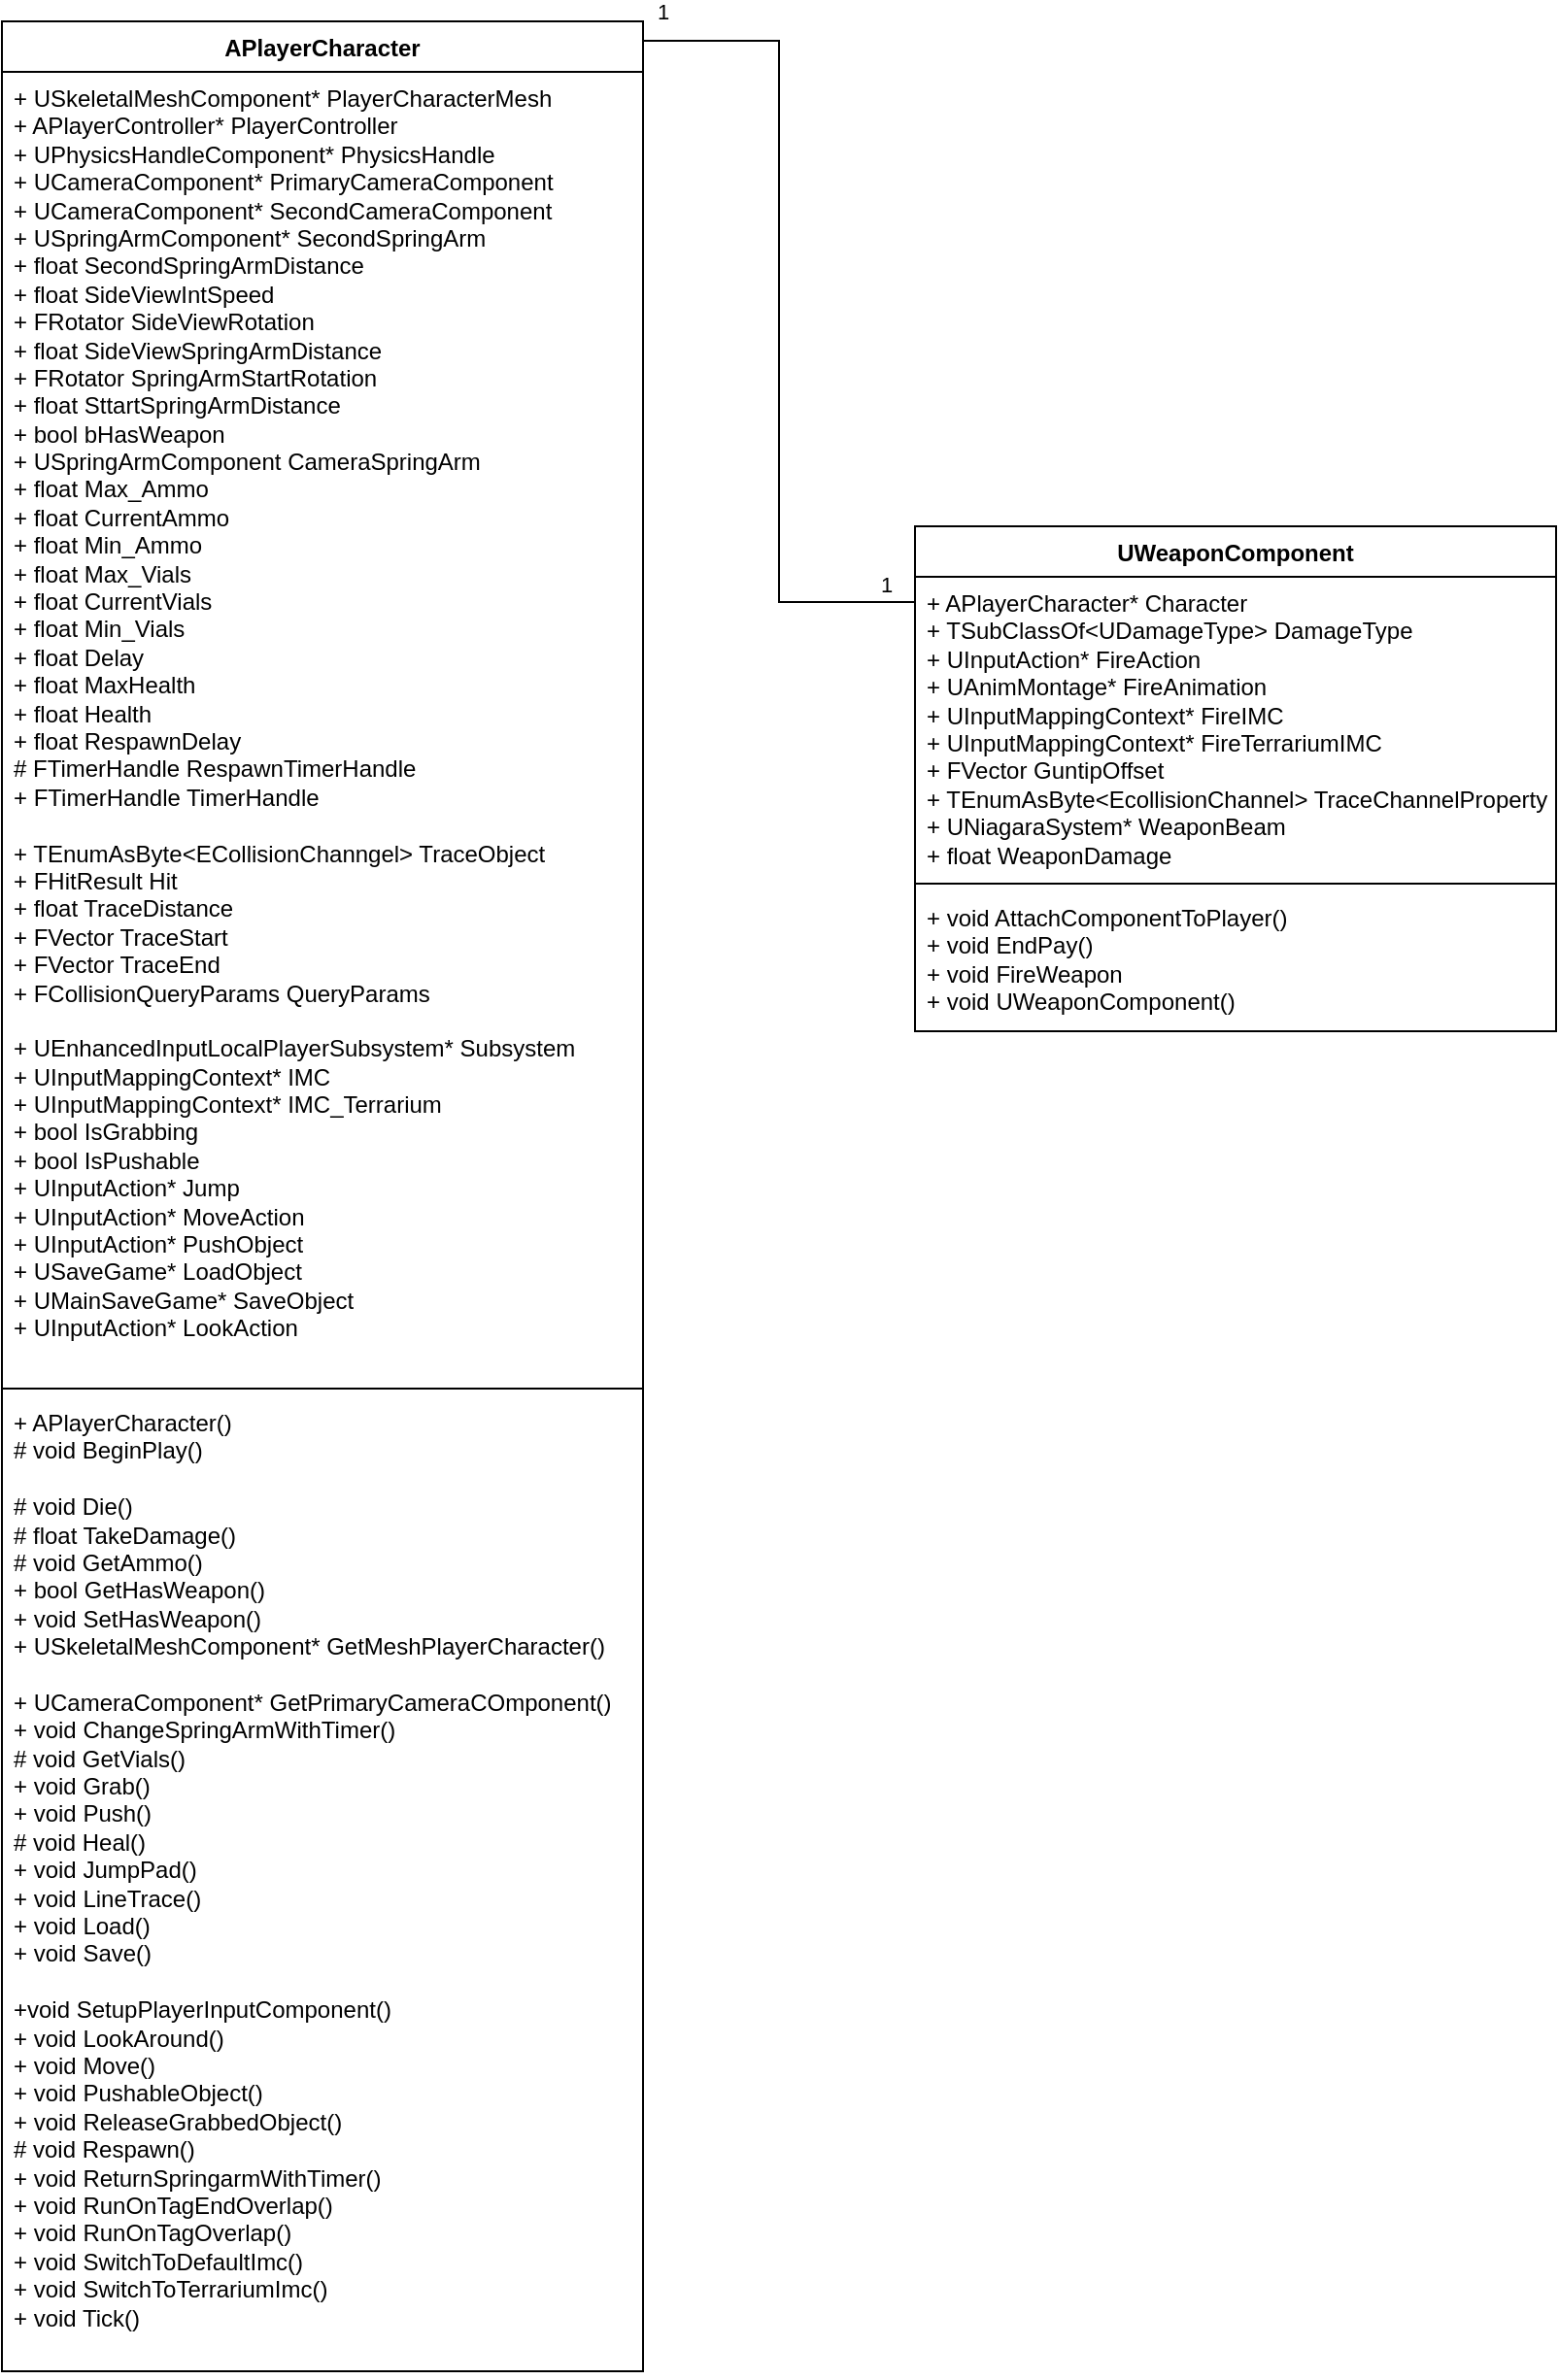 <mxfile version="24.2.8" type="github">
  <diagram name="Page-1" id="zdgaAKbWMqd8TMpTbGGf">
    <mxGraphModel dx="478" dy="798" grid="1" gridSize="10" guides="1" tooltips="1" connect="1" arrows="1" fold="1" page="1" pageScale="1" pageWidth="1200" pageHeight="3000" math="0" shadow="0">
      <root>
        <mxCell id="0" />
        <mxCell id="1" parent="0" />
        <mxCell id="l-8PWlTFrOlijLcWu4DZ-1" value="APlayerCharacter" style="swimlane;fontStyle=1;align=center;verticalAlign=top;childLayout=stackLayout;horizontal=1;startSize=26;horizontalStack=0;resizeParent=1;resizeParentMax=0;resizeLast=0;collapsible=1;marginBottom=0;whiteSpace=wrap;html=1;" vertex="1" parent="1">
          <mxGeometry x="150" y="110" width="330" height="1210" as="geometry" />
        </mxCell>
        <mxCell id="l-8PWlTFrOlijLcWu4DZ-2" value="&lt;div&gt;&lt;span style=&quot;background-color: initial;&quot;&gt;+ USkeletalMeshComponent* PlayerCharacterMesh&lt;/span&gt;&lt;/div&gt;&lt;div&gt;&lt;span style=&quot;background-color: initial;&quot;&gt;+ APlayerController* PlayerController&lt;/span&gt;&lt;/div&gt;&lt;div&gt;+ UPhysicsHandleComponent* PhysicsHandle&lt;/div&gt;&lt;div&gt;+ UCameraComponent* PrimaryCameraComponent&lt;/div&gt;&lt;div&gt;+ UCameraComponent* SecondCameraComponent&lt;/div&gt;&lt;div&gt;+ USpringArmComponent* SecondSpringArm&lt;/div&gt;&lt;div&gt;+ float SecondSpringArmDistance&lt;/div&gt;&lt;div&gt;+ float SideViewIntSpeed&amp;nbsp;&lt;/div&gt;&lt;div&gt;+ FRotator SideViewRotation&lt;/div&gt;&lt;div&gt;+ float SideViewSpringArmDistance&lt;/div&gt;&lt;div&gt;+ FRotator SpringArmStartRotation&lt;/div&gt;&lt;div&gt;+ float SttartSpringArmDistance&lt;/div&gt;&lt;span style=&quot;background-color: initial;&quot;&gt;+ bool bHasWeapon&lt;/span&gt;&lt;div&gt;+ USpringArmComponent CameraSpringArm&lt;/div&gt;&lt;div&gt;+ float Max_Ammo&lt;/div&gt;&lt;div&gt;+ float CurrentAmmo&lt;/div&gt;&lt;div&gt;+ float Min_Ammo&lt;/div&gt;&lt;div&gt;&lt;div&gt;+ float Max_Vials&lt;/div&gt;&lt;div&gt;+ float CurrentVials&lt;/div&gt;&lt;/div&gt;&lt;div&gt;+ float Min_Vials&lt;/div&gt;&lt;div&gt;+ float Delay&lt;/div&gt;&lt;div&gt;+ float MaxHealth&lt;/div&gt;&lt;div&gt;+ float Health&lt;/div&gt;&lt;div&gt;+ float RespawnDelay&lt;/div&gt;&lt;div&gt;# FTimerHandle RespawnTimerHandle&lt;/div&gt;&lt;div&gt;+ FTimerHandle TimerHandle&lt;/div&gt;&lt;div&gt;&lt;br&gt;&lt;/div&gt;&lt;div&gt;+ TEnumAsByte&amp;lt;ECollisionChanngel&amp;gt; TraceObject&lt;/div&gt;&lt;div&gt;+ FHitResult Hit&lt;/div&gt;&lt;div&gt;+ float TraceDistance&lt;/div&gt;&lt;div&gt;+ FVector TraceStart&lt;/div&gt;&lt;div&gt;+ FVector TraceEnd&lt;/div&gt;&lt;div&gt;+ FCollisionQueryParams QueryParams&lt;/div&gt;&lt;div&gt;&lt;br&gt;&lt;/div&gt;&lt;div&gt;+ UEnhancedInputLocalPlayerSubsystem* Subsystem&lt;/div&gt;&lt;div&gt;+ UInputMappingContext* IMC&lt;/div&gt;&lt;div&gt;+ UInputMappingContext* IMC_Terrarium&lt;/div&gt;&lt;div&gt;+ bool IsGrabbing&lt;/div&gt;&lt;div&gt;+ bool IsPushable&lt;/div&gt;&lt;div&gt;+ UInputAction* Jump&lt;/div&gt;&lt;div&gt;+ UInputAction* MoveAction&lt;/div&gt;&lt;div&gt;+ UInputAction* PushObject&lt;/div&gt;&lt;div&gt;+ USaveGame* LoadObject&lt;/div&gt;&lt;div&gt;+ UMainSaveGame* SaveObject&lt;/div&gt;&lt;div&gt;+ UInputAction* LookAction&lt;/div&gt;&lt;div&gt;&lt;br&gt;&lt;/div&gt;" style="text;strokeColor=none;fillColor=none;align=left;verticalAlign=top;spacingLeft=4;spacingRight=4;overflow=hidden;rotatable=0;points=[[0,0.5],[1,0.5]];portConstraint=eastwest;whiteSpace=wrap;html=1;" vertex="1" parent="l-8PWlTFrOlijLcWu4DZ-1">
          <mxGeometry y="26" width="330" height="674" as="geometry" />
        </mxCell>
        <mxCell id="l-8PWlTFrOlijLcWu4DZ-3" value="" style="line;strokeWidth=1;fillColor=none;align=left;verticalAlign=middle;spacingTop=-1;spacingLeft=3;spacingRight=3;rotatable=0;labelPosition=right;points=[];portConstraint=eastwest;strokeColor=inherit;" vertex="1" parent="l-8PWlTFrOlijLcWu4DZ-1">
          <mxGeometry y="700" width="330" height="8" as="geometry" />
        </mxCell>
        <mxCell id="l-8PWlTFrOlijLcWu4DZ-4" value="&lt;div&gt;+ APlayerCharacter()&lt;/div&gt;&lt;div&gt;# void BeginPlay()&lt;/div&gt;&lt;div&gt;&lt;br&gt;&lt;/div&gt;&lt;div&gt;# void Die()&lt;/div&gt;&lt;div&gt;# float TakeDamage()&lt;/div&gt;&lt;div&gt;# void GetAmmo()&lt;/div&gt;&lt;div&gt;+ bool GetHasWeapon()&lt;/div&gt;&lt;div&gt;+ void SetHasWeapon()&lt;/div&gt;&lt;div&gt;+ USkeletalMeshComponent* GetMeshPlayerCharacter()&lt;/div&gt;&lt;div&gt;&lt;br&gt;&lt;/div&gt;&lt;div&gt;+ UCameraComponent* GetPrimaryCameraCOmponent()&lt;/div&gt;&lt;div&gt;+ void ChangeSpringArmWithTimer()&lt;br&gt;&lt;/div&gt;&lt;div&gt;# void GetVials()&lt;/div&gt;&lt;div&gt;+ void Grab()&lt;/div&gt;&lt;div&gt;+ void Push()&lt;/div&gt;&lt;div&gt;# void Heal()&lt;/div&gt;&lt;div&gt;+ void JumpPad()&lt;/div&gt;&lt;div&gt;+ void LineTrace()&lt;/div&gt;&lt;div&gt;+ void Load()&lt;/div&gt;&lt;div&gt;+ void Save()&lt;/div&gt;&lt;div&gt;&lt;br&gt;&lt;/div&gt;&lt;div&gt;+void SetupPlayerInputComponent()&lt;/div&gt;&lt;div&gt;+ void LookAround()&lt;/div&gt;&lt;div&gt;+ void Move()&lt;/div&gt;&lt;div&gt;+ void PushableObject()&lt;/div&gt;&lt;div&gt;+ void ReleaseGrabbedObject()&lt;/div&gt;&lt;div&gt;# void Respawn()&lt;/div&gt;&lt;div&gt;+ void ReturnSpringarmWithTimer()&lt;/div&gt;&lt;div&gt;+ void RunOnTagEndOverlap()&lt;/div&gt;&lt;div&gt;+ void RunOnTagOverlap()&lt;/div&gt;&lt;div&gt;+ void SwitchToDefaultImc()&lt;/div&gt;&lt;div&gt;+ void SwitchToTerrariumImc()&lt;/div&gt;&lt;div&gt;+ void Tick()&lt;/div&gt;" style="text;strokeColor=none;fillColor=none;align=left;verticalAlign=top;spacingLeft=4;spacingRight=4;overflow=hidden;rotatable=0;points=[[0,0.5],[1,0.5]];portConstraint=eastwest;whiteSpace=wrap;html=1;" vertex="1" parent="l-8PWlTFrOlijLcWu4DZ-1">
          <mxGeometry y="708" width="330" height="502" as="geometry" />
        </mxCell>
        <mxCell id="l-8PWlTFrOlijLcWu4DZ-6" value="UWeaponComponent" style="swimlane;fontStyle=1;align=center;verticalAlign=top;childLayout=stackLayout;horizontal=1;startSize=26;horizontalStack=0;resizeParent=1;resizeParentMax=0;resizeLast=0;collapsible=1;marginBottom=0;whiteSpace=wrap;html=1;" vertex="1" parent="1">
          <mxGeometry x="620" y="370" width="330" height="260" as="geometry" />
        </mxCell>
        <mxCell id="l-8PWlTFrOlijLcWu4DZ-7" value="+ APlayerCharacter* Character&lt;div&gt;+ TSubClassOf&amp;lt;UDamageType&amp;gt; DamageType&lt;/div&gt;&lt;div&gt;+ UInputAction* FireAction&lt;br&gt;&lt;div&gt;+ UAnimMontage* FireAnimation&lt;/div&gt;&lt;/div&gt;&lt;div&gt;+ UInputMappingContext* FireIMC&lt;/div&gt;&lt;div&gt;+ UInputMappingContext* FireTerrariumIMC&lt;/div&gt;&lt;div&gt;+ FVector GuntipOffset&lt;/div&gt;&lt;div&gt;+ TEnumAsByte&amp;lt;EcollisionChannel&amp;gt; TraceChannelProperty&lt;/div&gt;&lt;div&gt;+ UNiagaraSystem* WeaponBeam&lt;/div&gt;&lt;div&gt;+ float WeaponDamage&lt;/div&gt;" style="text;strokeColor=none;fillColor=none;align=left;verticalAlign=top;spacingLeft=4;spacingRight=4;overflow=hidden;rotatable=0;points=[[0,0.5],[1,0.5]];portConstraint=eastwest;whiteSpace=wrap;html=1;" vertex="1" parent="l-8PWlTFrOlijLcWu4DZ-6">
          <mxGeometry y="26" width="330" height="154" as="geometry" />
        </mxCell>
        <mxCell id="l-8PWlTFrOlijLcWu4DZ-8" value="" style="line;strokeWidth=1;fillColor=none;align=left;verticalAlign=middle;spacingTop=-1;spacingLeft=3;spacingRight=3;rotatable=0;labelPosition=right;points=[];portConstraint=eastwest;strokeColor=inherit;" vertex="1" parent="l-8PWlTFrOlijLcWu4DZ-6">
          <mxGeometry y="180" width="330" height="8" as="geometry" />
        </mxCell>
        <mxCell id="l-8PWlTFrOlijLcWu4DZ-9" value="+ void AttachComponentToPlayer()&lt;div&gt;+ void EndPay()&lt;/div&gt;&lt;div&gt;+ void FireWeapon&lt;/div&gt;&lt;div&gt;+ void UWeaponComponent()&lt;/div&gt;" style="text;strokeColor=none;fillColor=none;align=left;verticalAlign=top;spacingLeft=4;spacingRight=4;overflow=hidden;rotatable=0;points=[[0,0.5],[1,0.5]];portConstraint=eastwest;whiteSpace=wrap;html=1;" vertex="1" parent="l-8PWlTFrOlijLcWu4DZ-6">
          <mxGeometry y="188" width="330" height="72" as="geometry" />
        </mxCell>
        <mxCell id="l-8PWlTFrOlijLcWu4DZ-10" style="edgeStyle=orthogonalEdgeStyle;rounded=0;orthogonalLoop=1;jettySize=auto;html=1;endArrow=none;endFill=0;" edge="1" parent="1" source="l-8PWlTFrOlijLcWu4DZ-7" target="l-8PWlTFrOlijLcWu4DZ-1">
          <mxGeometry relative="1" as="geometry">
            <Array as="points">
              <mxPoint x="550" y="409" />
              <mxPoint x="550" y="120" />
            </Array>
          </mxGeometry>
        </mxCell>
        <mxCell id="l-8PWlTFrOlijLcWu4DZ-11" value="1" style="edgeLabel;html=1;align=center;verticalAlign=middle;resizable=0;points=[];" vertex="1" connectable="0" parent="l-8PWlTFrOlijLcWu4DZ-10">
          <mxGeometry x="-0.93" y="3" relative="1" as="geometry">
            <mxPoint y="-12" as="offset" />
          </mxGeometry>
        </mxCell>
        <mxCell id="l-8PWlTFrOlijLcWu4DZ-12" value="1" style="edgeLabel;html=1;align=center;verticalAlign=middle;resizable=0;points=[];" vertex="1" connectable="0" parent="l-8PWlTFrOlijLcWu4DZ-10">
          <mxGeometry x="0.914" y="2" relative="1" as="geometry">
            <mxPoint x="-9" y="-17" as="offset" />
          </mxGeometry>
        </mxCell>
      </root>
    </mxGraphModel>
  </diagram>
</mxfile>
